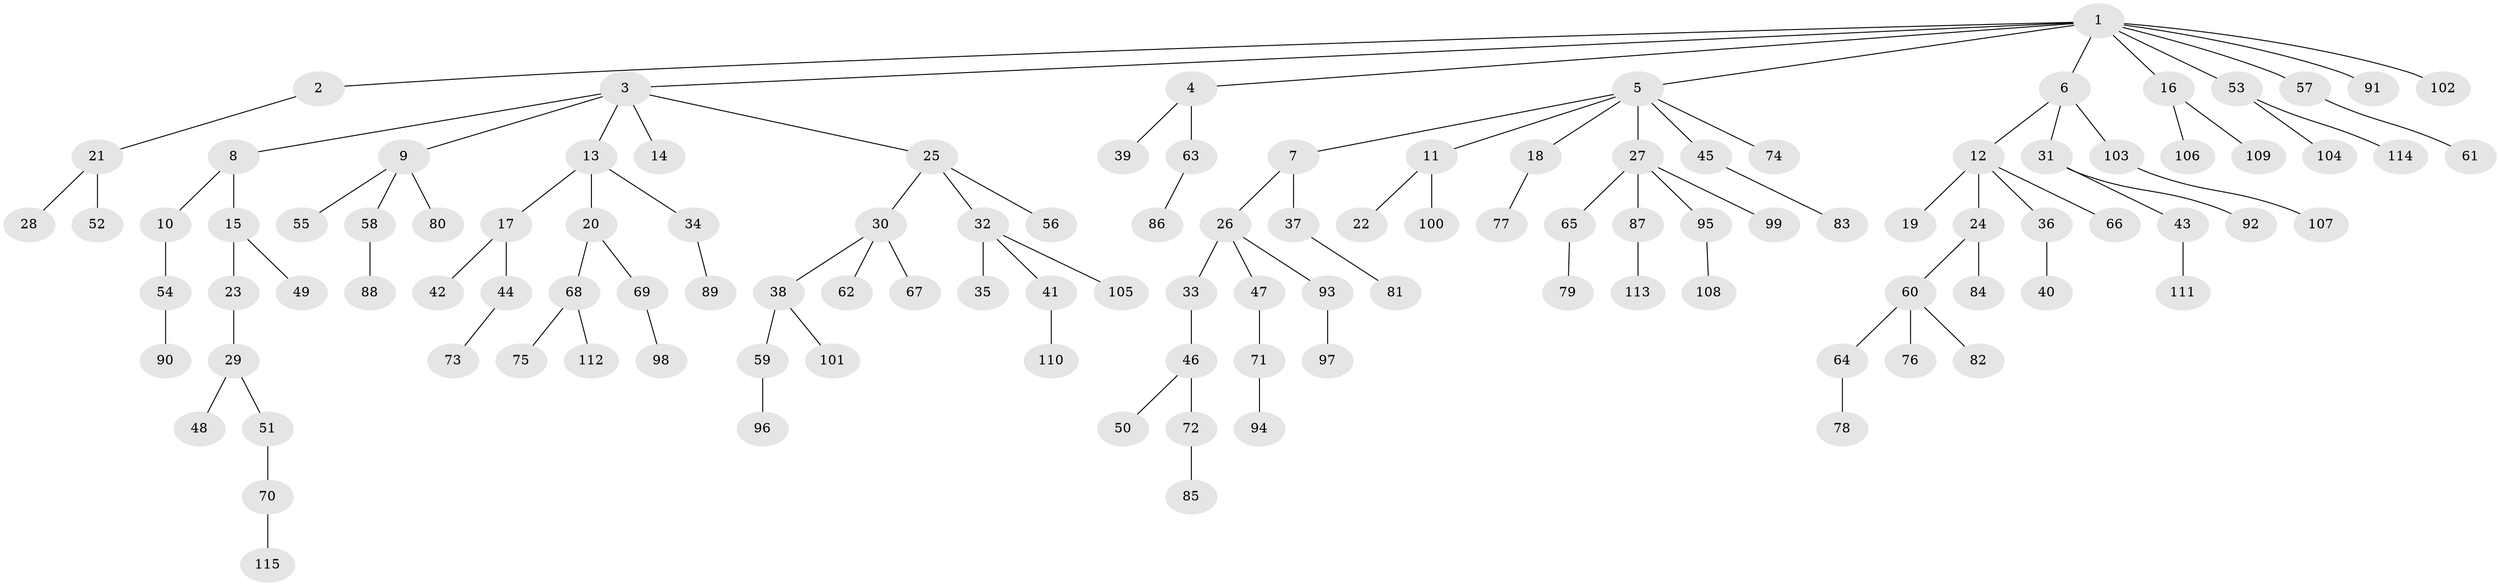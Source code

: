 // Generated by graph-tools (version 1.1) at 2025/26/03/09/25 03:26:26]
// undirected, 115 vertices, 114 edges
graph export_dot {
graph [start="1"]
  node [color=gray90,style=filled];
  1;
  2;
  3;
  4;
  5;
  6;
  7;
  8;
  9;
  10;
  11;
  12;
  13;
  14;
  15;
  16;
  17;
  18;
  19;
  20;
  21;
  22;
  23;
  24;
  25;
  26;
  27;
  28;
  29;
  30;
  31;
  32;
  33;
  34;
  35;
  36;
  37;
  38;
  39;
  40;
  41;
  42;
  43;
  44;
  45;
  46;
  47;
  48;
  49;
  50;
  51;
  52;
  53;
  54;
  55;
  56;
  57;
  58;
  59;
  60;
  61;
  62;
  63;
  64;
  65;
  66;
  67;
  68;
  69;
  70;
  71;
  72;
  73;
  74;
  75;
  76;
  77;
  78;
  79;
  80;
  81;
  82;
  83;
  84;
  85;
  86;
  87;
  88;
  89;
  90;
  91;
  92;
  93;
  94;
  95;
  96;
  97;
  98;
  99;
  100;
  101;
  102;
  103;
  104;
  105;
  106;
  107;
  108;
  109;
  110;
  111;
  112;
  113;
  114;
  115;
  1 -- 2;
  1 -- 3;
  1 -- 4;
  1 -- 5;
  1 -- 6;
  1 -- 16;
  1 -- 53;
  1 -- 57;
  1 -- 91;
  1 -- 102;
  2 -- 21;
  3 -- 8;
  3 -- 9;
  3 -- 13;
  3 -- 14;
  3 -- 25;
  4 -- 39;
  4 -- 63;
  5 -- 7;
  5 -- 11;
  5 -- 18;
  5 -- 27;
  5 -- 45;
  5 -- 74;
  6 -- 12;
  6 -- 31;
  6 -- 103;
  7 -- 26;
  7 -- 37;
  8 -- 10;
  8 -- 15;
  9 -- 55;
  9 -- 58;
  9 -- 80;
  10 -- 54;
  11 -- 22;
  11 -- 100;
  12 -- 19;
  12 -- 24;
  12 -- 36;
  12 -- 66;
  13 -- 17;
  13 -- 20;
  13 -- 34;
  15 -- 23;
  15 -- 49;
  16 -- 106;
  16 -- 109;
  17 -- 42;
  17 -- 44;
  18 -- 77;
  20 -- 68;
  20 -- 69;
  21 -- 28;
  21 -- 52;
  23 -- 29;
  24 -- 60;
  24 -- 84;
  25 -- 30;
  25 -- 32;
  25 -- 56;
  26 -- 33;
  26 -- 47;
  26 -- 93;
  27 -- 65;
  27 -- 87;
  27 -- 95;
  27 -- 99;
  29 -- 48;
  29 -- 51;
  30 -- 38;
  30 -- 62;
  30 -- 67;
  31 -- 43;
  31 -- 92;
  32 -- 35;
  32 -- 41;
  32 -- 105;
  33 -- 46;
  34 -- 89;
  36 -- 40;
  37 -- 81;
  38 -- 59;
  38 -- 101;
  41 -- 110;
  43 -- 111;
  44 -- 73;
  45 -- 83;
  46 -- 50;
  46 -- 72;
  47 -- 71;
  51 -- 70;
  53 -- 104;
  53 -- 114;
  54 -- 90;
  57 -- 61;
  58 -- 88;
  59 -- 96;
  60 -- 64;
  60 -- 76;
  60 -- 82;
  63 -- 86;
  64 -- 78;
  65 -- 79;
  68 -- 75;
  68 -- 112;
  69 -- 98;
  70 -- 115;
  71 -- 94;
  72 -- 85;
  87 -- 113;
  93 -- 97;
  95 -- 108;
  103 -- 107;
}
